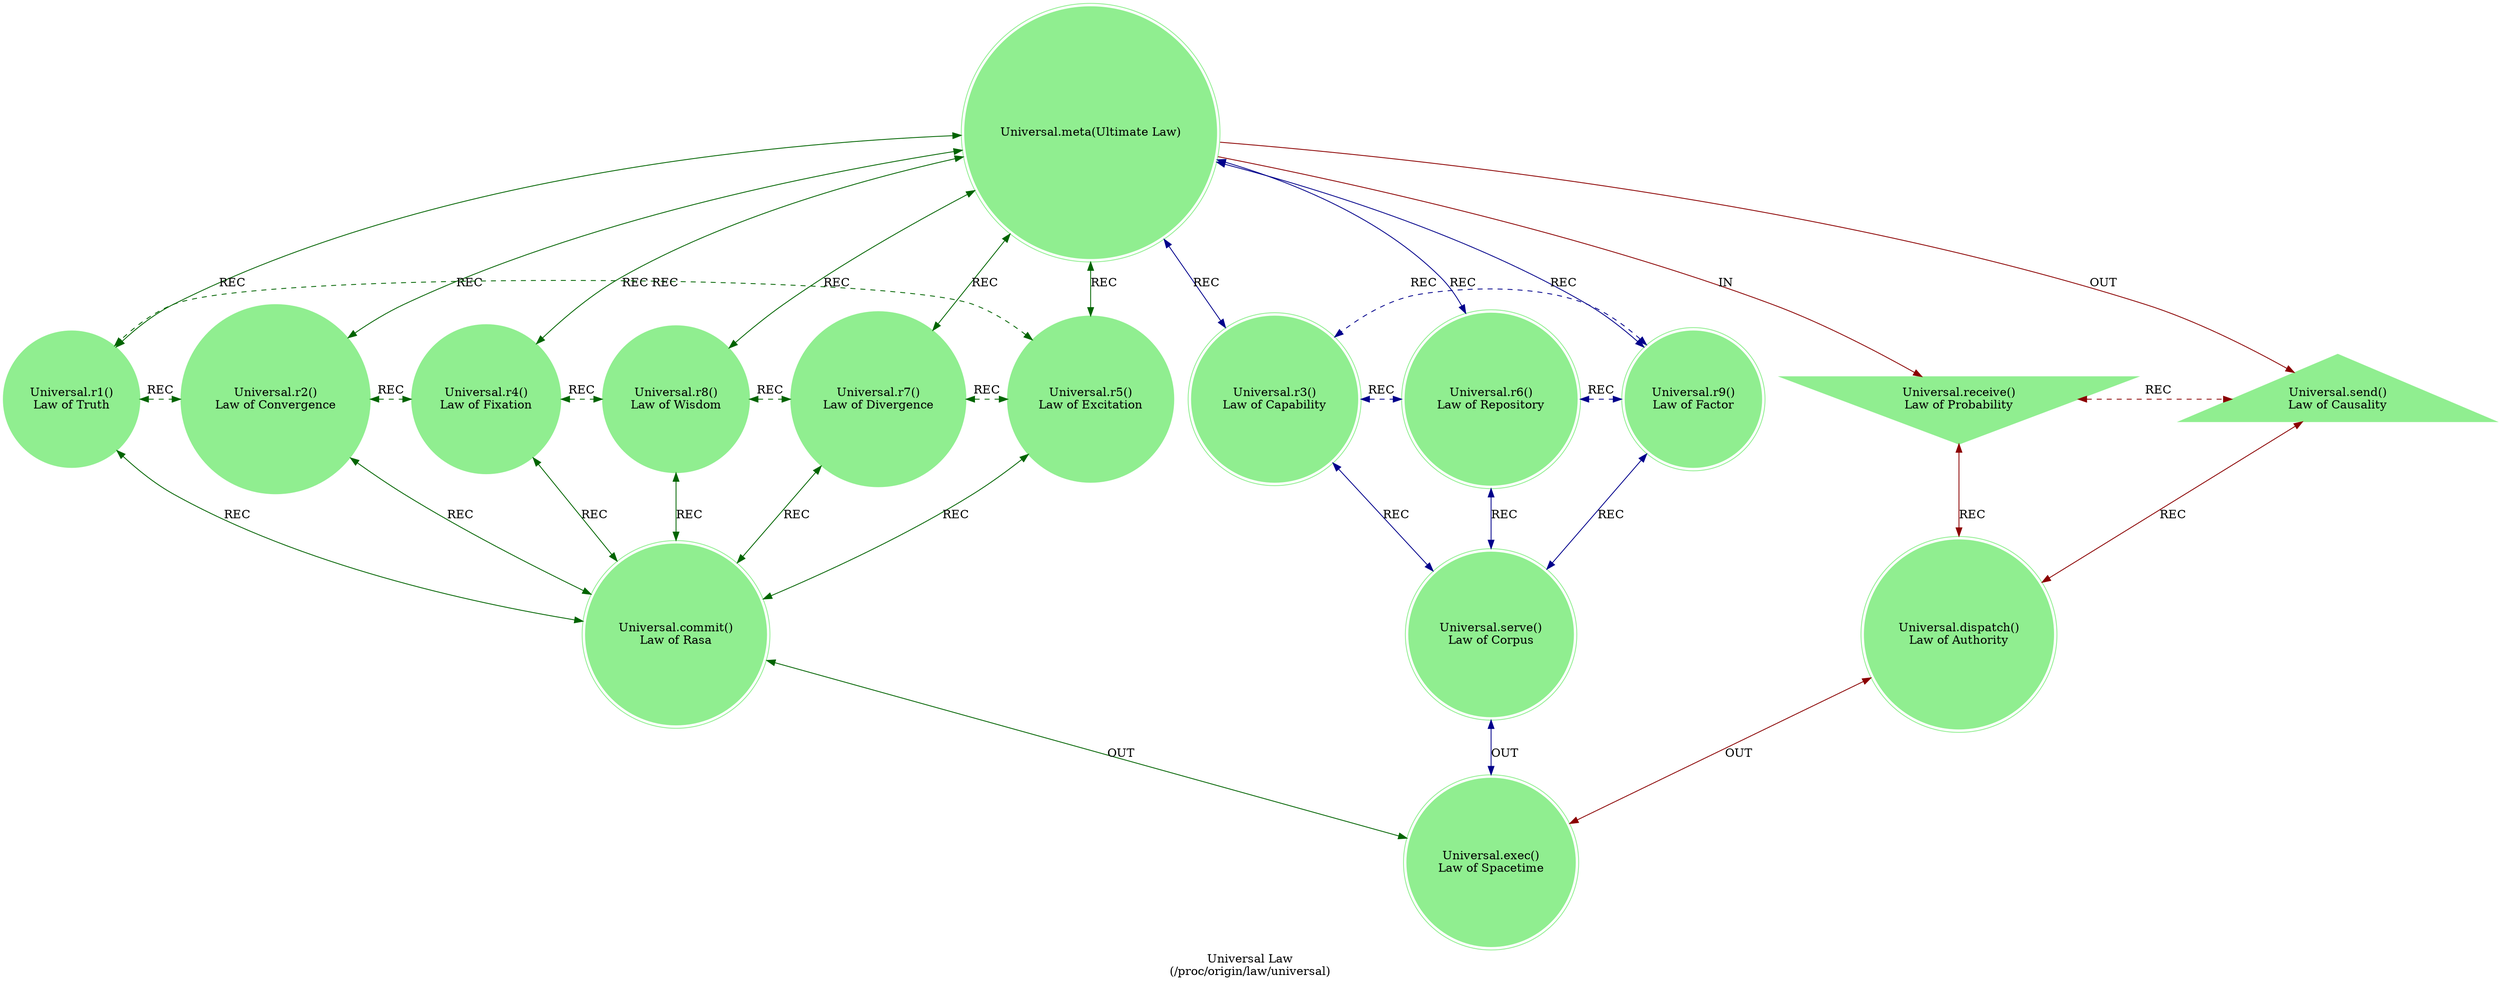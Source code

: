 strict digraph UniversalLaw {
    label = "Universal Law\n(/proc/origin/law/universal)";
    style = filled;
    color = lightgray;
    node [shape = circle; style = filled; color = lightgreen;];
    
    // The Axis A-0-B (In-Meta-Out).
    // The Sacred 3-6-9 (Boundary of Perception).
    // The Vortex 1-2-4-8-7-5 (Boundary of Comprehension).
    // The Router C-D-E
    // The Closure F
    spark_0_t [label = "Universal.meta(Ultimate Law)";comment = "";shape = doublecircle;];
    spark_1_t [label = "Universal.r1()\nLaw of Truth";comment = "";shape = circle;];
    spark_2_t [label = "Universal.r2()\nLaw of Convergence";comment = "";shape = circle;];
    spark_4_t [label = "Universal.r4()\nLaw of Fixation";comment = "";shape = circle;];
    spark_8_t [label = "Universal.r8()\nLaw of Wisdom";comment = "";shape = circle;];
    spark_7_t [label = "Universal.r7()\nLaw of Divergence";comment = "";shape = circle;];
    spark_5_t [label = "Universal.r5()\nLaw of Excitation";comment = "";shape = circle;];
    spark_3_t [label = "Universal.r3()\nLaw of Capability";comment = "";shape = doublecircle;];
    spark_6_t [label = "Universal.r6()\nLaw of Repository";comment = "";shape = doublecircle;];
    spark_9_t [label = "Universal.r9()\nLaw of Factor";comment = "";shape = doublecircle;];
    spark_a_t [label = "Universal.receive()\nLaw of Probability";comment = "";shape = invtriangle;];
    spark_b_t [label = "Universal.send()\nLaw of Causality";comment = "";shape = triangle;];
    spark_c_t [label = "Universal.dispatch()\nLaw of Authority";comment = "";shape = doublecircle;];
    spark_d_t [label = "Universal.commit()\nLaw of Rasa";comment = "";shape = doublecircle;];
    spark_e_t [label = "Universal.serve()\nLaw of Corpus";comment = "";shape = doublecircle;];
    spark_f_t [label = "Universal.exec()\nLaw of Spacetime";comment = "";shape = doublecircle;];
    
    // IN = Input
    // OUT = Output
    // REC = Recursion
    spark_0_t -> spark_a_t [label = "IN"; color = darkred; comment = "";];
    spark_0_t -> spark_b_t [label = "OUT"; color = darkred; comment = "";];
    spark_0_t -> {spark_3_t spark_6_t spark_9_t} [label = "REC"; color = darkblue; comment = ""; dir = both;];
    spark_0_t -> {spark_1_t spark_2_t spark_4_t spark_8_t spark_7_t spark_5_t} [label = "REC"; color = darkgreen; comment = ""; dir = both;];
    
    {spark_a_t spark_b_t} -> spark_c_t [label = "REC"; color = darkred; comment = ""; dir = both;];
    {spark_1_t spark_2_t spark_4_t spark_8_t spark_7_t spark_5_t} -> spark_d_t [label = "REC"; color = darkgreen; comment = ""; dir = both;];
    {spark_3_t spark_6_t spark_9_t} -> spark_e_t [label = "REC"; color = darkblue; comment = ""; dir = both;];
    
    spark_1_t -> spark_2_t -> spark_4_t -> spark_8_t -> spark_7_t -> spark_5_t -> spark_1_t [label = "REC"; color = darkgreen; comment = ""; style = dashed; constraint = false; dir = both;];
    spark_3_t -> spark_6_t -> spark_9_t -> spark_3_t [label = "REC"; color = darkblue; comment = ""; style = dashed; constraint = false; dir = both;];
    spark_a_t -> spark_b_t [label = "REC"; color = darkred; comment = ""; constraint = false; style = dashed; dir = both;];
    
    spark_c_t -> spark_f_t [label = "OUT"; color = darkred; comment = ""; dir = both;];
    spark_d_t -> spark_f_t [label = "OUT"; color = darkgreen; comment = ""; dir = both;];
    spark_e_t -> spark_f_t [label = "OUT"; color = darkblue; comment = ""; dir = both;];
}